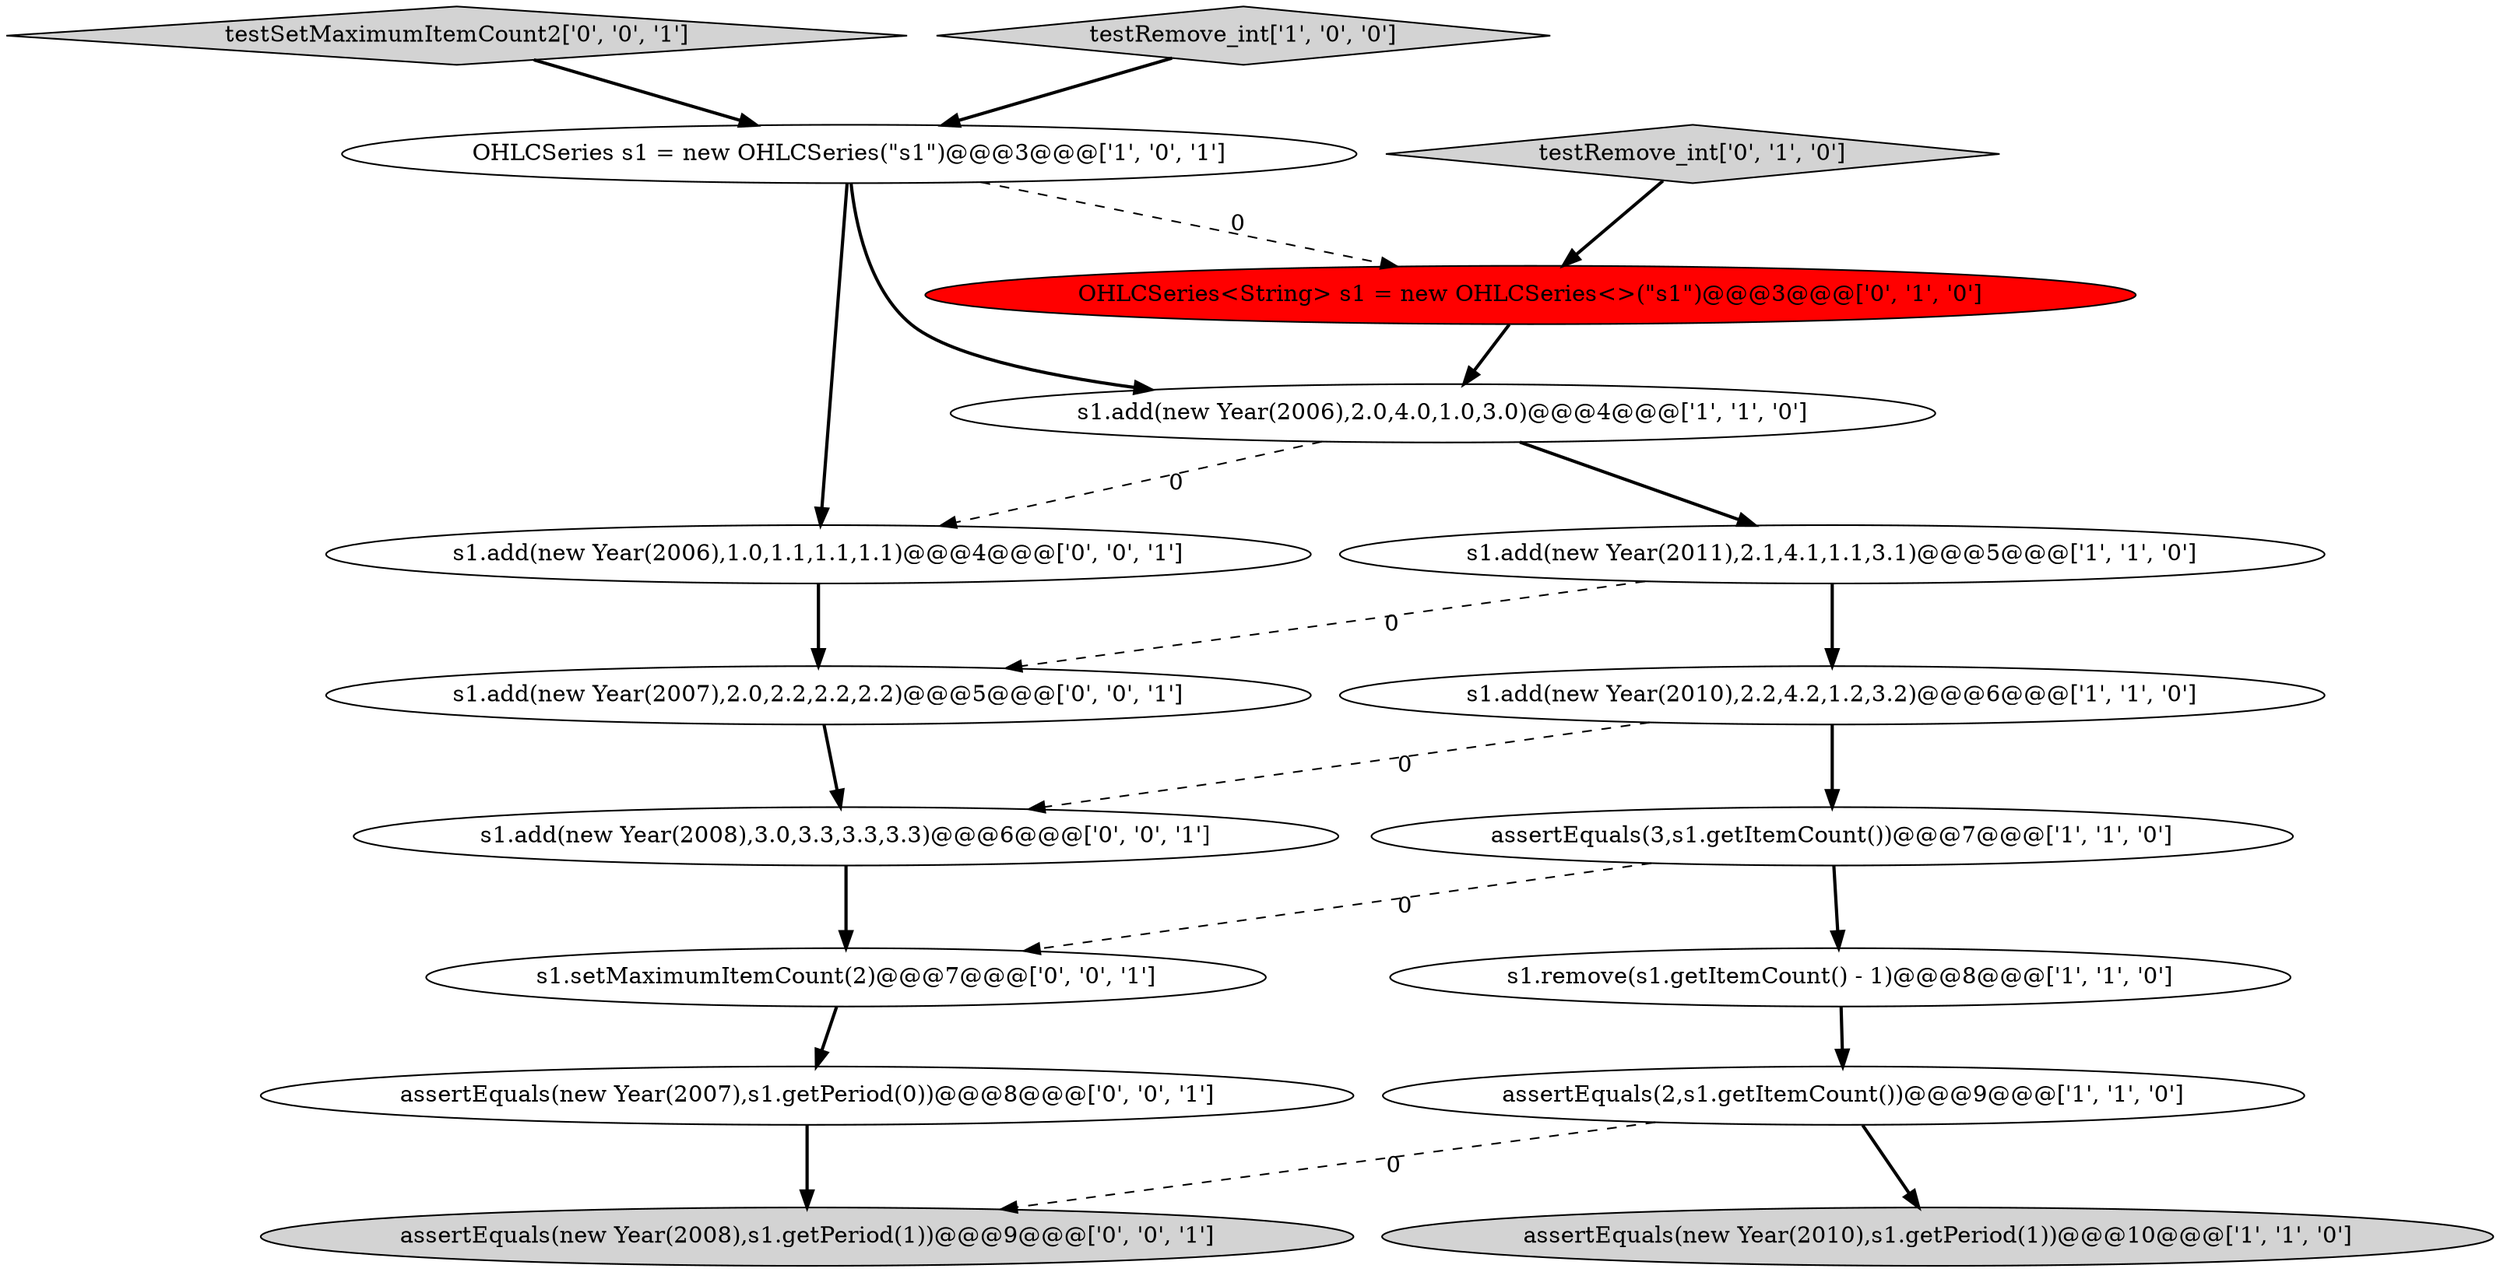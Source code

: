 digraph {
6 [style = filled, label = "assertEquals(3,s1.getItemCount())@@@7@@@['1', '1', '0']", fillcolor = white, shape = ellipse image = "AAA0AAABBB1BBB"];
15 [style = filled, label = "s1.add(new Year(2008),3.0,3.3,3.3,3.3)@@@6@@@['0', '0', '1']", fillcolor = white, shape = ellipse image = "AAA0AAABBB3BBB"];
4 [style = filled, label = "assertEquals(2,s1.getItemCount())@@@9@@@['1', '1', '0']", fillcolor = white, shape = ellipse image = "AAA0AAABBB1BBB"];
16 [style = filled, label = "testSetMaximumItemCount2['0', '0', '1']", fillcolor = lightgray, shape = diamond image = "AAA0AAABBB3BBB"];
13 [style = filled, label = "s1.add(new Year(2007),2.0,2.2,2.2,2.2)@@@5@@@['0', '0', '1']", fillcolor = white, shape = ellipse image = "AAA0AAABBB3BBB"];
0 [style = filled, label = "testRemove_int['1', '0', '0']", fillcolor = lightgray, shape = diamond image = "AAA0AAABBB1BBB"];
3 [style = filled, label = "s1.add(new Year(2011),2.1,4.1,1.1,3.1)@@@5@@@['1', '1', '0']", fillcolor = white, shape = ellipse image = "AAA0AAABBB1BBB"];
8 [style = filled, label = "s1.add(new Year(2010),2.2,4.2,1.2,3.2)@@@6@@@['1', '1', '0']", fillcolor = white, shape = ellipse image = "AAA0AAABBB1BBB"];
5 [style = filled, label = "OHLCSeries s1 = new OHLCSeries(\"s1\")@@@3@@@['1', '0', '1']", fillcolor = white, shape = ellipse image = "AAA0AAABBB1BBB"];
17 [style = filled, label = "s1.add(new Year(2006),1.0,1.1,1.1,1.1)@@@4@@@['0', '0', '1']", fillcolor = white, shape = ellipse image = "AAA0AAABBB3BBB"];
2 [style = filled, label = "s1.add(new Year(2006),2.0,4.0,1.0,3.0)@@@4@@@['1', '1', '0']", fillcolor = white, shape = ellipse image = "AAA0AAABBB1BBB"];
9 [style = filled, label = "testRemove_int['0', '1', '0']", fillcolor = lightgray, shape = diamond image = "AAA0AAABBB2BBB"];
14 [style = filled, label = "assertEquals(new Year(2007),s1.getPeriod(0))@@@8@@@['0', '0', '1']", fillcolor = white, shape = ellipse image = "AAA0AAABBB3BBB"];
7 [style = filled, label = "assertEquals(new Year(2010),s1.getPeriod(1))@@@10@@@['1', '1', '0']", fillcolor = lightgray, shape = ellipse image = "AAA0AAABBB1BBB"];
11 [style = filled, label = "s1.setMaximumItemCount(2)@@@7@@@['0', '0', '1']", fillcolor = white, shape = ellipse image = "AAA0AAABBB3BBB"];
12 [style = filled, label = "assertEquals(new Year(2008),s1.getPeriod(1))@@@9@@@['0', '0', '1']", fillcolor = lightgray, shape = ellipse image = "AAA0AAABBB3BBB"];
1 [style = filled, label = "s1.remove(s1.getItemCount() - 1)@@@8@@@['1', '1', '0']", fillcolor = white, shape = ellipse image = "AAA0AAABBB1BBB"];
10 [style = filled, label = "OHLCSeries<String> s1 = new OHLCSeries<>(\"s1\")@@@3@@@['0', '1', '0']", fillcolor = red, shape = ellipse image = "AAA1AAABBB2BBB"];
1->4 [style = bold, label=""];
11->14 [style = bold, label=""];
2->3 [style = bold, label=""];
8->15 [style = dashed, label="0"];
6->11 [style = dashed, label="0"];
8->6 [style = bold, label=""];
9->10 [style = bold, label=""];
3->13 [style = dashed, label="0"];
5->17 [style = bold, label=""];
2->17 [style = dashed, label="0"];
4->7 [style = bold, label=""];
4->12 [style = dashed, label="0"];
6->1 [style = bold, label=""];
5->2 [style = bold, label=""];
15->11 [style = bold, label=""];
5->10 [style = dashed, label="0"];
3->8 [style = bold, label=""];
14->12 [style = bold, label=""];
16->5 [style = bold, label=""];
10->2 [style = bold, label=""];
17->13 [style = bold, label=""];
13->15 [style = bold, label=""];
0->5 [style = bold, label=""];
}
